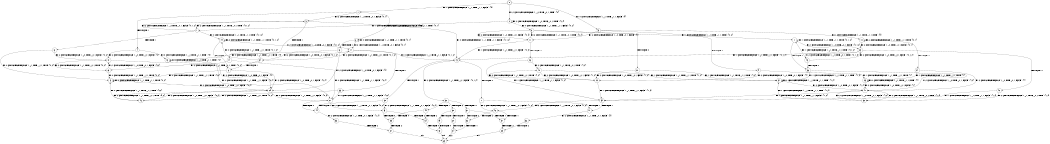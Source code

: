 digraph BCG {
size = "7, 10.5";
center = TRUE;
node [shape = circle];
0 [peripheries = 2];
0 -> 1 [label = "EX !1 !ATOMIC_EXCH_BRANCH (1, +1, TRUE, +1, 1, FALSE) !{0}"];
0 -> 2 [label = "EX !2 !ATOMIC_EXCH_BRANCH (1, +0, TRUE, +0, 1, TRUE) !{0}"];
0 -> 3 [label = "EX !0 !ATOMIC_EXCH_BRANCH (1, +1, TRUE, +1, 1, FALSE) !{0}"];
1 -> 4 [label = "TERMINATE !1"];
1 -> 5 [label = "EX !2 !ATOMIC_EXCH_BRANCH (1, +0, TRUE, +0, 1, FALSE) !{0, 1}"];
1 -> 6 [label = "EX !0 !ATOMIC_EXCH_BRANCH (1, +1, TRUE, +1, 1, TRUE) !{0, 1}"];
2 -> 7 [label = "EX !1 !ATOMIC_EXCH_BRANCH (1, +1, TRUE, +1, 1, FALSE) !{0, 2}"];
2 -> 8 [label = "EX !0 !ATOMIC_EXCH_BRANCH (1, +1, TRUE, +1, 1, FALSE) !{0, 2}"];
2 -> 2 [label = "EX !2 !ATOMIC_EXCH_BRANCH (1, +0, TRUE, +0, 1, TRUE) !{0, 2}"];
3 -> 9 [label = "TERMINATE !0"];
3 -> 10 [label = "EX !1 !ATOMIC_EXCH_BRANCH (1, +1, TRUE, +1, 1, TRUE) !{0}"];
3 -> 11 [label = "EX !2 !ATOMIC_EXCH_BRANCH (1, +0, TRUE, +0, 1, FALSE) !{0}"];
4 -> 12 [label = "EX !2 !ATOMIC_EXCH_BRANCH (1, +0, TRUE, +0, 1, FALSE) !{0}"];
4 -> 13 [label = "EX !0 !ATOMIC_EXCH_BRANCH (1, +1, TRUE, +1, 1, TRUE) !{0}"];
5 -> 14 [label = "TERMINATE !1"];
5 -> 15 [label = "EX !0 !ATOMIC_EXCH_BRANCH (1, +1, TRUE, +1, 1, FALSE) !{0, 1, 2}"];
5 -> 7 [label = "EX !2 !ATOMIC_EXCH_BRANCH (1, +1, TRUE, +0, 1, TRUE) !{0, 1, 2}"];
6 -> 16 [label = "TERMINATE !1"];
6 -> 17 [label = "EX !2 !ATOMIC_EXCH_BRANCH (1, +0, TRUE, +0, 1, FALSE) !{0, 1}"];
6 -> 6 [label = "EX !0 !ATOMIC_EXCH_BRANCH (1, +1, TRUE, +1, 1, TRUE) !{0, 1}"];
7 -> 18 [label = "TERMINATE !1"];
7 -> 19 [label = "EX !0 !ATOMIC_EXCH_BRANCH (1, +1, TRUE, +1, 1, TRUE) !{0, 1, 2}"];
7 -> 5 [label = "EX !2 !ATOMIC_EXCH_BRANCH (1, +0, TRUE, +0, 1, FALSE) !{0, 1, 2}"];
8 -> 20 [label = "TERMINATE !0"];
8 -> 21 [label = "EX !1 !ATOMIC_EXCH_BRANCH (1, +1, TRUE, +1, 1, TRUE) !{0, 2}"];
8 -> 11 [label = "EX !2 !ATOMIC_EXCH_BRANCH (1, +0, TRUE, +0, 1, FALSE) !{0, 2}"];
9 -> 22 [label = "EX !2 !ATOMIC_EXCH_BRANCH (1, +0, TRUE, +0, 1, FALSE) !{1}"];
9 -> 23 [label = "EX !1 !ATOMIC_EXCH_BRANCH (1, +1, TRUE, +1, 1, TRUE) !{1}"];
10 -> 24 [label = "TERMINATE !0"];
10 -> 25 [label = "EX !2 !ATOMIC_EXCH_BRANCH (1, +0, TRUE, +0, 1, FALSE) !{0, 1}"];
10 -> 10 [label = "EX !1 !ATOMIC_EXCH_BRANCH (1, +1, TRUE, +1, 1, TRUE) !{0, 1}"];
11 -> 26 [label = "TERMINATE !0"];
11 -> 15 [label = "EX !1 !ATOMIC_EXCH_BRANCH (1, +1, TRUE, +1, 1, FALSE) !{0, 2}"];
11 -> 8 [label = "EX !2 !ATOMIC_EXCH_BRANCH (1, +1, TRUE, +0, 1, TRUE) !{0, 2}"];
12 -> 27 [label = "EX !0 !ATOMIC_EXCH_BRANCH (1, +1, TRUE, +1, 1, FALSE) !{0, 2}"];
12 -> 28 [label = "EX !2 !ATOMIC_EXCH_BRANCH (1, +1, TRUE, +0, 1, TRUE) !{0, 2}"];
13 -> 29 [label = "EX !2 !ATOMIC_EXCH_BRANCH (1, +0, TRUE, +0, 1, FALSE) !{0}"];
13 -> 13 [label = "EX !0 !ATOMIC_EXCH_BRANCH (1, +1, TRUE, +1, 1, TRUE) !{0}"];
14 -> 27 [label = "EX !0 !ATOMIC_EXCH_BRANCH (1, +1, TRUE, +1, 1, FALSE) !{0, 2}"];
14 -> 28 [label = "EX !2 !ATOMIC_EXCH_BRANCH (1, +1, TRUE, +0, 1, TRUE) !{0, 2}"];
15 -> 30 [label = "TERMINATE !1"];
15 -> 31 [label = "TERMINATE !0"];
15 -> 32 [label = "EX !2 !ATOMIC_EXCH_BRANCH (1, +1, TRUE, +0, 1, FALSE) !{0, 1, 2}"];
16 -> 29 [label = "EX !2 !ATOMIC_EXCH_BRANCH (1, +0, TRUE, +0, 1, FALSE) !{0}"];
16 -> 13 [label = "EX !0 !ATOMIC_EXCH_BRANCH (1, +1, TRUE, +1, 1, TRUE) !{0}"];
17 -> 33 [label = "TERMINATE !1"];
17 -> 34 [label = "EX !2 !ATOMIC_EXCH_BRANCH (1, +1, TRUE, +0, 1, TRUE) !{0, 1, 2}"];
17 -> 15 [label = "EX !0 !ATOMIC_EXCH_BRANCH (1, +1, TRUE, +1, 1, FALSE) !{0, 1, 2}"];
18 -> 35 [label = "EX !0 !ATOMIC_EXCH_BRANCH (1, +1, TRUE, +1, 1, TRUE) !{0, 2}"];
18 -> 12 [label = "EX !2 !ATOMIC_EXCH_BRANCH (1, +0, TRUE, +0, 1, FALSE) !{0, 2}"];
19 -> 36 [label = "TERMINATE !1"];
19 -> 17 [label = "EX !2 !ATOMIC_EXCH_BRANCH (1, +0, TRUE, +0, 1, FALSE) !{0, 1, 2}"];
19 -> 19 [label = "EX !0 !ATOMIC_EXCH_BRANCH (1, +1, TRUE, +1, 1, TRUE) !{0, 1, 2}"];
20 -> 37 [label = "EX !1 !ATOMIC_EXCH_BRANCH (1, +1, TRUE, +1, 1, TRUE) !{1, 2}"];
20 -> 22 [label = "EX !2 !ATOMIC_EXCH_BRANCH (1, +0, TRUE, +0, 1, FALSE) !{1, 2}"];
21 -> 38 [label = "TERMINATE !0"];
21 -> 25 [label = "EX !2 !ATOMIC_EXCH_BRANCH (1, +0, TRUE, +0, 1, FALSE) !{0, 1, 2}"];
21 -> 21 [label = "EX !1 !ATOMIC_EXCH_BRANCH (1, +1, TRUE, +1, 1, TRUE) !{0, 1, 2}"];
22 -> 39 [label = "EX !1 !ATOMIC_EXCH_BRANCH (1, +1, TRUE, +1, 1, FALSE) !{1, 2}"];
22 -> 40 [label = "EX !2 !ATOMIC_EXCH_BRANCH (1, +1, TRUE, +0, 1, TRUE) !{1, 2}"];
23 -> 41 [label = "EX !2 !ATOMIC_EXCH_BRANCH (1, +0, TRUE, +0, 1, FALSE) !{1}"];
23 -> 23 [label = "EX !1 !ATOMIC_EXCH_BRANCH (1, +1, TRUE, +1, 1, TRUE) !{1}"];
24 -> 41 [label = "EX !2 !ATOMIC_EXCH_BRANCH (1, +0, TRUE, +0, 1, FALSE) !{1}"];
24 -> 23 [label = "EX !1 !ATOMIC_EXCH_BRANCH (1, +1, TRUE, +1, 1, TRUE) !{1}"];
25 -> 42 [label = "TERMINATE !0"];
25 -> 43 [label = "EX !2 !ATOMIC_EXCH_BRANCH (1, +1, TRUE, +0, 1, TRUE) !{0, 1, 2}"];
25 -> 15 [label = "EX !1 !ATOMIC_EXCH_BRANCH (1, +1, TRUE, +1, 1, FALSE) !{0, 1, 2}"];
26 -> 39 [label = "EX !1 !ATOMIC_EXCH_BRANCH (1, +1, TRUE, +1, 1, FALSE) !{1, 2}"];
26 -> 40 [label = "EX !2 !ATOMIC_EXCH_BRANCH (1, +1, TRUE, +0, 1, TRUE) !{1, 2}"];
27 -> 44 [label = "TERMINATE !0"];
27 -> 45 [label = "EX !2 !ATOMIC_EXCH_BRANCH (1, +1, TRUE, +0, 1, FALSE) !{0, 2}"];
28 -> 35 [label = "EX !0 !ATOMIC_EXCH_BRANCH (1, +1, TRUE, +1, 1, TRUE) !{0, 2}"];
28 -> 12 [label = "EX !2 !ATOMIC_EXCH_BRANCH (1, +0, TRUE, +0, 1, FALSE) !{0, 2}"];
29 -> 46 [label = "EX !2 !ATOMIC_EXCH_BRANCH (1, +1, TRUE, +0, 1, TRUE) !{0, 2}"];
29 -> 27 [label = "EX !0 !ATOMIC_EXCH_BRANCH (1, +1, TRUE, +1, 1, FALSE) !{0, 2}"];
30 -> 44 [label = "TERMINATE !0"];
30 -> 45 [label = "EX !2 !ATOMIC_EXCH_BRANCH (1, +1, TRUE, +0, 1, FALSE) !{0, 2}"];
31 -> 47 [label = "TERMINATE !1"];
31 -> 48 [label = "EX !2 !ATOMIC_EXCH_BRANCH (1, +1, TRUE, +0, 1, FALSE) !{1, 2}"];
32 -> 49 [label = "TERMINATE !1"];
32 -> 50 [label = "TERMINATE !2"];
32 -> 51 [label = "TERMINATE !0"];
33 -> 46 [label = "EX !2 !ATOMIC_EXCH_BRANCH (1, +1, TRUE, +0, 1, TRUE) !{0, 2}"];
33 -> 27 [label = "EX !0 !ATOMIC_EXCH_BRANCH (1, +1, TRUE, +1, 1, FALSE) !{0, 2}"];
34 -> 36 [label = "TERMINATE !1"];
34 -> 17 [label = "EX !2 !ATOMIC_EXCH_BRANCH (1, +0, TRUE, +0, 1, FALSE) !{0, 1, 2}"];
34 -> 19 [label = "EX !0 !ATOMIC_EXCH_BRANCH (1, +1, TRUE, +1, 1, TRUE) !{0, 1, 2}"];
35 -> 29 [label = "EX !2 !ATOMIC_EXCH_BRANCH (1, +0, TRUE, +0, 1, FALSE) !{0, 2}"];
35 -> 35 [label = "EX !0 !ATOMIC_EXCH_BRANCH (1, +1, TRUE, +1, 1, TRUE) !{0, 2}"];
36 -> 29 [label = "EX !2 !ATOMIC_EXCH_BRANCH (1, +0, TRUE, +0, 1, FALSE) !{0, 2}"];
36 -> 35 [label = "EX !0 !ATOMIC_EXCH_BRANCH (1, +1, TRUE, +1, 1, TRUE) !{0, 2}"];
37 -> 41 [label = "EX !2 !ATOMIC_EXCH_BRANCH (1, +0, TRUE, +0, 1, FALSE) !{1, 2}"];
37 -> 37 [label = "EX !1 !ATOMIC_EXCH_BRANCH (1, +1, TRUE, +1, 1, TRUE) !{1, 2}"];
38 -> 41 [label = "EX !2 !ATOMIC_EXCH_BRANCH (1, +0, TRUE, +0, 1, FALSE) !{1, 2}"];
38 -> 37 [label = "EX !1 !ATOMIC_EXCH_BRANCH (1, +1, TRUE, +1, 1, TRUE) !{1, 2}"];
39 -> 47 [label = "TERMINATE !1"];
39 -> 48 [label = "EX !2 !ATOMIC_EXCH_BRANCH (1, +1, TRUE, +0, 1, FALSE) !{1, 2}"];
40 -> 37 [label = "EX !1 !ATOMIC_EXCH_BRANCH (1, +1, TRUE, +1, 1, TRUE) !{1, 2}"];
40 -> 22 [label = "EX !2 !ATOMIC_EXCH_BRANCH (1, +0, TRUE, +0, 1, FALSE) !{1, 2}"];
41 -> 52 [label = "EX !2 !ATOMIC_EXCH_BRANCH (1, +1, TRUE, +0, 1, TRUE) !{1, 2}"];
41 -> 39 [label = "EX !1 !ATOMIC_EXCH_BRANCH (1, +1, TRUE, +1, 1, FALSE) !{1, 2}"];
42 -> 52 [label = "EX !2 !ATOMIC_EXCH_BRANCH (1, +1, TRUE, +0, 1, TRUE) !{1, 2}"];
42 -> 39 [label = "EX !1 !ATOMIC_EXCH_BRANCH (1, +1, TRUE, +1, 1, FALSE) !{1, 2}"];
43 -> 38 [label = "TERMINATE !0"];
43 -> 25 [label = "EX !2 !ATOMIC_EXCH_BRANCH (1, +0, TRUE, +0, 1, FALSE) !{0, 1, 2}"];
43 -> 21 [label = "EX !1 !ATOMIC_EXCH_BRANCH (1, +1, TRUE, +1, 1, TRUE) !{0, 1, 2}"];
44 -> 53 [label = "EX !2 !ATOMIC_EXCH_BRANCH (1, +1, TRUE, +0, 1, FALSE) !{1, 2}"];
45 -> 54 [label = "TERMINATE !2"];
45 -> 55 [label = "TERMINATE !0"];
46 -> 29 [label = "EX !2 !ATOMIC_EXCH_BRANCH (1, +0, TRUE, +0, 1, FALSE) !{0, 2}"];
46 -> 35 [label = "EX !0 !ATOMIC_EXCH_BRANCH (1, +1, TRUE, +1, 1, TRUE) !{0, 2}"];
47 -> 56 [label = "EX !2 !ATOMIC_EXCH_BRANCH (1, +1, TRUE, +0, 1, FALSE) !{2}"];
48 -> 57 [label = "TERMINATE !1"];
48 -> 58 [label = "TERMINATE !2"];
49 -> 54 [label = "TERMINATE !2"];
49 -> 55 [label = "TERMINATE !0"];
50 -> 59 [label = "TERMINATE !1"];
50 -> 60 [label = "TERMINATE !0"];
51 -> 57 [label = "TERMINATE !1"];
51 -> 58 [label = "TERMINATE !2"];
52 -> 41 [label = "EX !2 !ATOMIC_EXCH_BRANCH (1, +0, TRUE, +0, 1, FALSE) !{1, 2}"];
52 -> 37 [label = "EX !1 !ATOMIC_EXCH_BRANCH (1, +1, TRUE, +1, 1, TRUE) !{1, 2}"];
53 -> 61 [label = "TERMINATE !2"];
54 -> 62 [label = "TERMINATE !0"];
55 -> 61 [label = "TERMINATE !2"];
56 -> 63 [label = "TERMINATE !2"];
57 -> 63 [label = "TERMINATE !2"];
58 -> 64 [label = "TERMINATE !1"];
59 -> 62 [label = "TERMINATE !0"];
60 -> 64 [label = "TERMINATE !1"];
61 -> 65 [label = "exit"];
62 -> 65 [label = "exit"];
63 -> 65 [label = "exit"];
64 -> 65 [label = "exit"];
}
